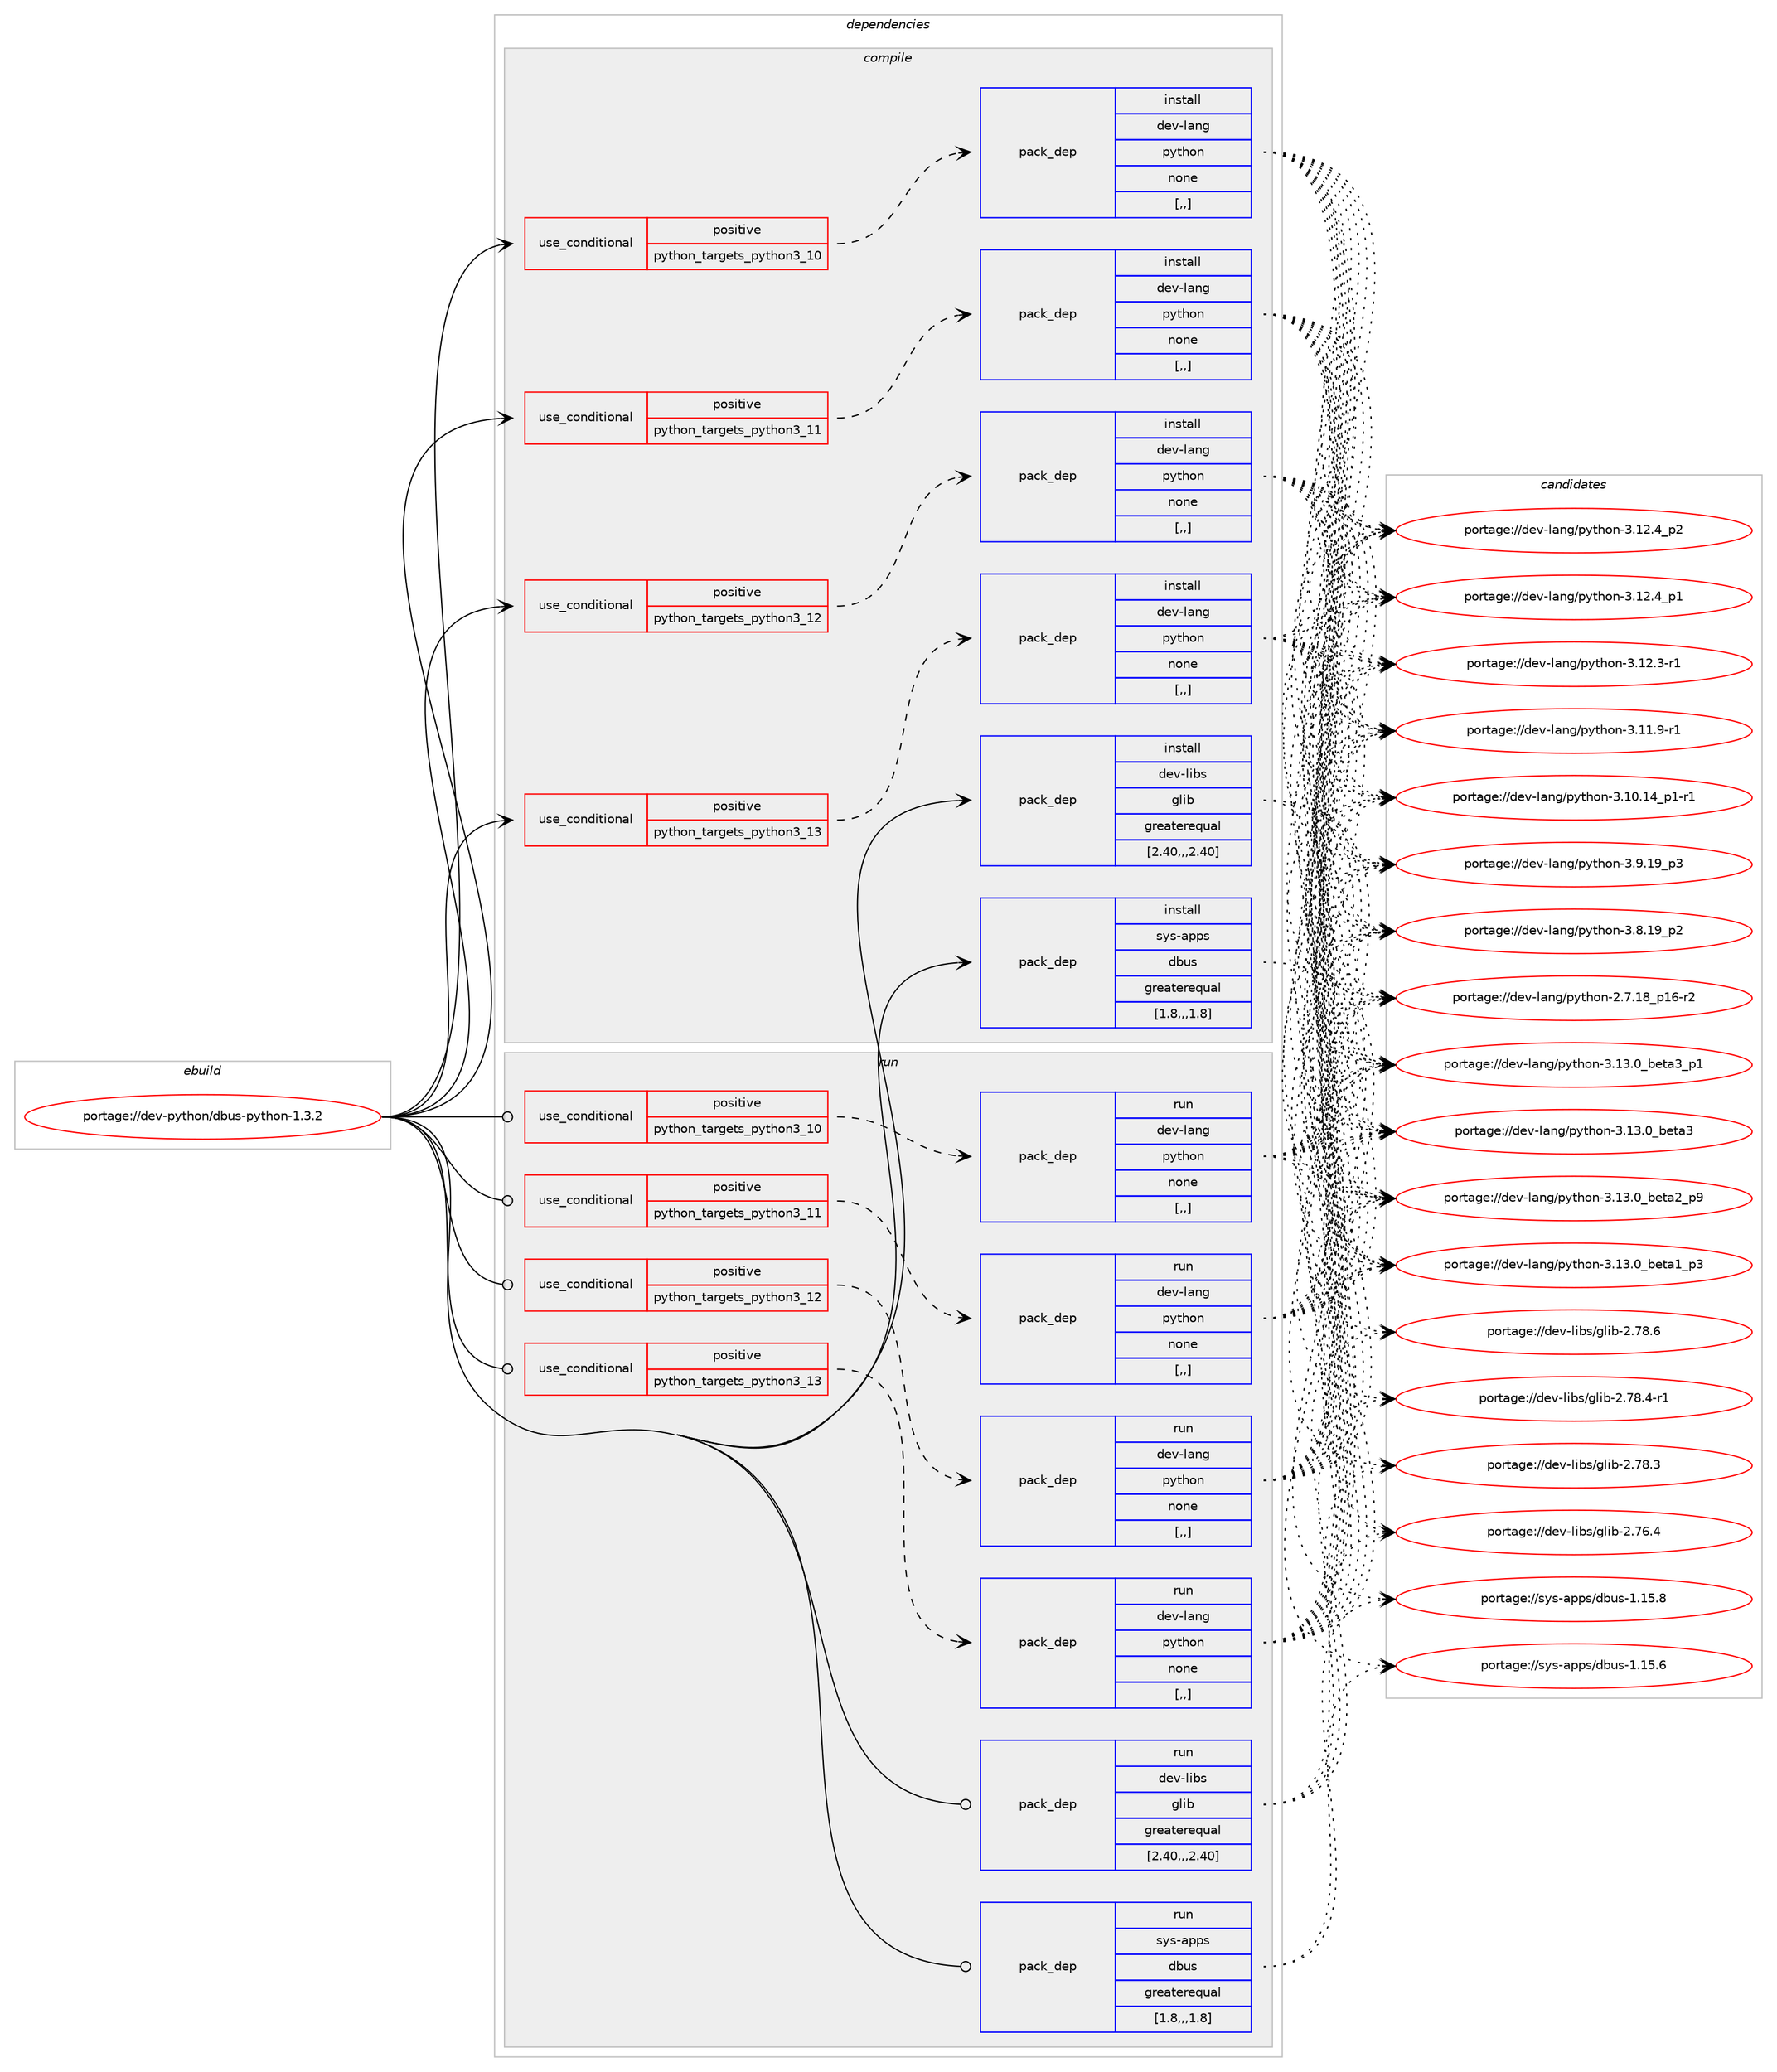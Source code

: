 digraph prolog {

# *************
# Graph options
# *************

newrank=true;
concentrate=true;
compound=true;
graph [rankdir=LR,fontname=Helvetica,fontsize=10,ranksep=1.5];#, ranksep=2.5, nodesep=0.2];
edge  [arrowhead=vee];
node  [fontname=Helvetica,fontsize=10];

# **********
# The ebuild
# **********

subgraph cluster_leftcol {
color=gray;
label=<<i>ebuild</i>>;
id [label="portage://dev-python/dbus-python-1.3.2", color=red, width=4, href="../dev-python/dbus-python-1.3.2.svg"];
}

# ****************
# The dependencies
# ****************

subgraph cluster_midcol {
color=gray;
label=<<i>dependencies</i>>;
subgraph cluster_compile {
fillcolor="#eeeeee";
style=filled;
label=<<i>compile</i>>;
subgraph cond32032 {
dependency144362 [label=<<TABLE BORDER="0" CELLBORDER="1" CELLSPACING="0" CELLPADDING="4"><TR><TD ROWSPAN="3" CELLPADDING="10">use_conditional</TD></TR><TR><TD>positive</TD></TR><TR><TD>python_targets_python3_10</TD></TR></TABLE>>, shape=none, color=red];
subgraph pack111084 {
dependency144363 [label=<<TABLE BORDER="0" CELLBORDER="1" CELLSPACING="0" CELLPADDING="4" WIDTH="220"><TR><TD ROWSPAN="6" CELLPADDING="30">pack_dep</TD></TR><TR><TD WIDTH="110">install</TD></TR><TR><TD>dev-lang</TD></TR><TR><TD>python</TD></TR><TR><TD>none</TD></TR><TR><TD>[,,]</TD></TR></TABLE>>, shape=none, color=blue];
}
dependency144362:e -> dependency144363:w [weight=20,style="dashed",arrowhead="vee"];
}
id:e -> dependency144362:w [weight=20,style="solid",arrowhead="vee"];
subgraph cond32033 {
dependency144364 [label=<<TABLE BORDER="0" CELLBORDER="1" CELLSPACING="0" CELLPADDING="4"><TR><TD ROWSPAN="3" CELLPADDING="10">use_conditional</TD></TR><TR><TD>positive</TD></TR><TR><TD>python_targets_python3_11</TD></TR></TABLE>>, shape=none, color=red];
subgraph pack111085 {
dependency144365 [label=<<TABLE BORDER="0" CELLBORDER="1" CELLSPACING="0" CELLPADDING="4" WIDTH="220"><TR><TD ROWSPAN="6" CELLPADDING="30">pack_dep</TD></TR><TR><TD WIDTH="110">install</TD></TR><TR><TD>dev-lang</TD></TR><TR><TD>python</TD></TR><TR><TD>none</TD></TR><TR><TD>[,,]</TD></TR></TABLE>>, shape=none, color=blue];
}
dependency144364:e -> dependency144365:w [weight=20,style="dashed",arrowhead="vee"];
}
id:e -> dependency144364:w [weight=20,style="solid",arrowhead="vee"];
subgraph cond32034 {
dependency144366 [label=<<TABLE BORDER="0" CELLBORDER="1" CELLSPACING="0" CELLPADDING="4"><TR><TD ROWSPAN="3" CELLPADDING="10">use_conditional</TD></TR><TR><TD>positive</TD></TR><TR><TD>python_targets_python3_12</TD></TR></TABLE>>, shape=none, color=red];
subgraph pack111086 {
dependency144367 [label=<<TABLE BORDER="0" CELLBORDER="1" CELLSPACING="0" CELLPADDING="4" WIDTH="220"><TR><TD ROWSPAN="6" CELLPADDING="30">pack_dep</TD></TR><TR><TD WIDTH="110">install</TD></TR><TR><TD>dev-lang</TD></TR><TR><TD>python</TD></TR><TR><TD>none</TD></TR><TR><TD>[,,]</TD></TR></TABLE>>, shape=none, color=blue];
}
dependency144366:e -> dependency144367:w [weight=20,style="dashed",arrowhead="vee"];
}
id:e -> dependency144366:w [weight=20,style="solid",arrowhead="vee"];
subgraph cond32035 {
dependency144368 [label=<<TABLE BORDER="0" CELLBORDER="1" CELLSPACING="0" CELLPADDING="4"><TR><TD ROWSPAN="3" CELLPADDING="10">use_conditional</TD></TR><TR><TD>positive</TD></TR><TR><TD>python_targets_python3_13</TD></TR></TABLE>>, shape=none, color=red];
subgraph pack111087 {
dependency144369 [label=<<TABLE BORDER="0" CELLBORDER="1" CELLSPACING="0" CELLPADDING="4" WIDTH="220"><TR><TD ROWSPAN="6" CELLPADDING="30">pack_dep</TD></TR><TR><TD WIDTH="110">install</TD></TR><TR><TD>dev-lang</TD></TR><TR><TD>python</TD></TR><TR><TD>none</TD></TR><TR><TD>[,,]</TD></TR></TABLE>>, shape=none, color=blue];
}
dependency144368:e -> dependency144369:w [weight=20,style="dashed",arrowhead="vee"];
}
id:e -> dependency144368:w [weight=20,style="solid",arrowhead="vee"];
subgraph pack111088 {
dependency144370 [label=<<TABLE BORDER="0" CELLBORDER="1" CELLSPACING="0" CELLPADDING="4" WIDTH="220"><TR><TD ROWSPAN="6" CELLPADDING="30">pack_dep</TD></TR><TR><TD WIDTH="110">install</TD></TR><TR><TD>dev-libs</TD></TR><TR><TD>glib</TD></TR><TR><TD>greaterequal</TD></TR><TR><TD>[2.40,,,2.40]</TD></TR></TABLE>>, shape=none, color=blue];
}
id:e -> dependency144370:w [weight=20,style="solid",arrowhead="vee"];
subgraph pack111089 {
dependency144371 [label=<<TABLE BORDER="0" CELLBORDER="1" CELLSPACING="0" CELLPADDING="4" WIDTH="220"><TR><TD ROWSPAN="6" CELLPADDING="30">pack_dep</TD></TR><TR><TD WIDTH="110">install</TD></TR><TR><TD>sys-apps</TD></TR><TR><TD>dbus</TD></TR><TR><TD>greaterequal</TD></TR><TR><TD>[1.8,,,1.8]</TD></TR></TABLE>>, shape=none, color=blue];
}
id:e -> dependency144371:w [weight=20,style="solid",arrowhead="vee"];
}
subgraph cluster_compileandrun {
fillcolor="#eeeeee";
style=filled;
label=<<i>compile and run</i>>;
}
subgraph cluster_run {
fillcolor="#eeeeee";
style=filled;
label=<<i>run</i>>;
subgraph cond32036 {
dependency144372 [label=<<TABLE BORDER="0" CELLBORDER="1" CELLSPACING="0" CELLPADDING="4"><TR><TD ROWSPAN="3" CELLPADDING="10">use_conditional</TD></TR><TR><TD>positive</TD></TR><TR><TD>python_targets_python3_10</TD></TR></TABLE>>, shape=none, color=red];
subgraph pack111090 {
dependency144373 [label=<<TABLE BORDER="0" CELLBORDER="1" CELLSPACING="0" CELLPADDING="4" WIDTH="220"><TR><TD ROWSPAN="6" CELLPADDING="30">pack_dep</TD></TR><TR><TD WIDTH="110">run</TD></TR><TR><TD>dev-lang</TD></TR><TR><TD>python</TD></TR><TR><TD>none</TD></TR><TR><TD>[,,]</TD></TR></TABLE>>, shape=none, color=blue];
}
dependency144372:e -> dependency144373:w [weight=20,style="dashed",arrowhead="vee"];
}
id:e -> dependency144372:w [weight=20,style="solid",arrowhead="odot"];
subgraph cond32037 {
dependency144374 [label=<<TABLE BORDER="0" CELLBORDER="1" CELLSPACING="0" CELLPADDING="4"><TR><TD ROWSPAN="3" CELLPADDING="10">use_conditional</TD></TR><TR><TD>positive</TD></TR><TR><TD>python_targets_python3_11</TD></TR></TABLE>>, shape=none, color=red];
subgraph pack111091 {
dependency144375 [label=<<TABLE BORDER="0" CELLBORDER="1" CELLSPACING="0" CELLPADDING="4" WIDTH="220"><TR><TD ROWSPAN="6" CELLPADDING="30">pack_dep</TD></TR><TR><TD WIDTH="110">run</TD></TR><TR><TD>dev-lang</TD></TR><TR><TD>python</TD></TR><TR><TD>none</TD></TR><TR><TD>[,,]</TD></TR></TABLE>>, shape=none, color=blue];
}
dependency144374:e -> dependency144375:w [weight=20,style="dashed",arrowhead="vee"];
}
id:e -> dependency144374:w [weight=20,style="solid",arrowhead="odot"];
subgraph cond32038 {
dependency144376 [label=<<TABLE BORDER="0" CELLBORDER="1" CELLSPACING="0" CELLPADDING="4"><TR><TD ROWSPAN="3" CELLPADDING="10">use_conditional</TD></TR><TR><TD>positive</TD></TR><TR><TD>python_targets_python3_12</TD></TR></TABLE>>, shape=none, color=red];
subgraph pack111092 {
dependency144377 [label=<<TABLE BORDER="0" CELLBORDER="1" CELLSPACING="0" CELLPADDING="4" WIDTH="220"><TR><TD ROWSPAN="6" CELLPADDING="30">pack_dep</TD></TR><TR><TD WIDTH="110">run</TD></TR><TR><TD>dev-lang</TD></TR><TR><TD>python</TD></TR><TR><TD>none</TD></TR><TR><TD>[,,]</TD></TR></TABLE>>, shape=none, color=blue];
}
dependency144376:e -> dependency144377:w [weight=20,style="dashed",arrowhead="vee"];
}
id:e -> dependency144376:w [weight=20,style="solid",arrowhead="odot"];
subgraph cond32039 {
dependency144378 [label=<<TABLE BORDER="0" CELLBORDER="1" CELLSPACING="0" CELLPADDING="4"><TR><TD ROWSPAN="3" CELLPADDING="10">use_conditional</TD></TR><TR><TD>positive</TD></TR><TR><TD>python_targets_python3_13</TD></TR></TABLE>>, shape=none, color=red];
subgraph pack111093 {
dependency144379 [label=<<TABLE BORDER="0" CELLBORDER="1" CELLSPACING="0" CELLPADDING="4" WIDTH="220"><TR><TD ROWSPAN="6" CELLPADDING="30">pack_dep</TD></TR><TR><TD WIDTH="110">run</TD></TR><TR><TD>dev-lang</TD></TR><TR><TD>python</TD></TR><TR><TD>none</TD></TR><TR><TD>[,,]</TD></TR></TABLE>>, shape=none, color=blue];
}
dependency144378:e -> dependency144379:w [weight=20,style="dashed",arrowhead="vee"];
}
id:e -> dependency144378:w [weight=20,style="solid",arrowhead="odot"];
subgraph pack111094 {
dependency144380 [label=<<TABLE BORDER="0" CELLBORDER="1" CELLSPACING="0" CELLPADDING="4" WIDTH="220"><TR><TD ROWSPAN="6" CELLPADDING="30">pack_dep</TD></TR><TR><TD WIDTH="110">run</TD></TR><TR><TD>dev-libs</TD></TR><TR><TD>glib</TD></TR><TR><TD>greaterequal</TD></TR><TR><TD>[2.40,,,2.40]</TD></TR></TABLE>>, shape=none, color=blue];
}
id:e -> dependency144380:w [weight=20,style="solid",arrowhead="odot"];
subgraph pack111095 {
dependency144381 [label=<<TABLE BORDER="0" CELLBORDER="1" CELLSPACING="0" CELLPADDING="4" WIDTH="220"><TR><TD ROWSPAN="6" CELLPADDING="30">pack_dep</TD></TR><TR><TD WIDTH="110">run</TD></TR><TR><TD>sys-apps</TD></TR><TR><TD>dbus</TD></TR><TR><TD>greaterequal</TD></TR><TR><TD>[1.8,,,1.8]</TD></TR></TABLE>>, shape=none, color=blue];
}
id:e -> dependency144381:w [weight=20,style="solid",arrowhead="odot"];
}
}

# **************
# The candidates
# **************

subgraph cluster_choices {
rank=same;
color=gray;
label=<<i>candidates</i>>;

subgraph choice111084 {
color=black;
nodesep=1;
choice10010111845108971101034711212111610411111045514649514648959810111697519511249 [label="portage://dev-lang/python-3.13.0_beta3_p1", color=red, width=4,href="../dev-lang/python-3.13.0_beta3_p1.svg"];
choice1001011184510897110103471121211161041111104551464951464895981011169751 [label="portage://dev-lang/python-3.13.0_beta3", color=red, width=4,href="../dev-lang/python-3.13.0_beta3.svg"];
choice10010111845108971101034711212111610411111045514649514648959810111697509511257 [label="portage://dev-lang/python-3.13.0_beta2_p9", color=red, width=4,href="../dev-lang/python-3.13.0_beta2_p9.svg"];
choice10010111845108971101034711212111610411111045514649514648959810111697499511251 [label="portage://dev-lang/python-3.13.0_beta1_p3", color=red, width=4,href="../dev-lang/python-3.13.0_beta1_p3.svg"];
choice100101118451089711010347112121116104111110455146495046529511250 [label="portage://dev-lang/python-3.12.4_p2", color=red, width=4,href="../dev-lang/python-3.12.4_p2.svg"];
choice100101118451089711010347112121116104111110455146495046529511249 [label="portage://dev-lang/python-3.12.4_p1", color=red, width=4,href="../dev-lang/python-3.12.4_p1.svg"];
choice100101118451089711010347112121116104111110455146495046514511449 [label="portage://dev-lang/python-3.12.3-r1", color=red, width=4,href="../dev-lang/python-3.12.3-r1.svg"];
choice100101118451089711010347112121116104111110455146494946574511449 [label="portage://dev-lang/python-3.11.9-r1", color=red, width=4,href="../dev-lang/python-3.11.9-r1.svg"];
choice100101118451089711010347112121116104111110455146494846495295112494511449 [label="portage://dev-lang/python-3.10.14_p1-r1", color=red, width=4,href="../dev-lang/python-3.10.14_p1-r1.svg"];
choice100101118451089711010347112121116104111110455146574649579511251 [label="portage://dev-lang/python-3.9.19_p3", color=red, width=4,href="../dev-lang/python-3.9.19_p3.svg"];
choice100101118451089711010347112121116104111110455146564649579511250 [label="portage://dev-lang/python-3.8.19_p2", color=red, width=4,href="../dev-lang/python-3.8.19_p2.svg"];
choice100101118451089711010347112121116104111110455046554649569511249544511450 [label="portage://dev-lang/python-2.7.18_p16-r2", color=red, width=4,href="../dev-lang/python-2.7.18_p16-r2.svg"];
dependency144363:e -> choice10010111845108971101034711212111610411111045514649514648959810111697519511249:w [style=dotted,weight="100"];
dependency144363:e -> choice1001011184510897110103471121211161041111104551464951464895981011169751:w [style=dotted,weight="100"];
dependency144363:e -> choice10010111845108971101034711212111610411111045514649514648959810111697509511257:w [style=dotted,weight="100"];
dependency144363:e -> choice10010111845108971101034711212111610411111045514649514648959810111697499511251:w [style=dotted,weight="100"];
dependency144363:e -> choice100101118451089711010347112121116104111110455146495046529511250:w [style=dotted,weight="100"];
dependency144363:e -> choice100101118451089711010347112121116104111110455146495046529511249:w [style=dotted,weight="100"];
dependency144363:e -> choice100101118451089711010347112121116104111110455146495046514511449:w [style=dotted,weight="100"];
dependency144363:e -> choice100101118451089711010347112121116104111110455146494946574511449:w [style=dotted,weight="100"];
dependency144363:e -> choice100101118451089711010347112121116104111110455146494846495295112494511449:w [style=dotted,weight="100"];
dependency144363:e -> choice100101118451089711010347112121116104111110455146574649579511251:w [style=dotted,weight="100"];
dependency144363:e -> choice100101118451089711010347112121116104111110455146564649579511250:w [style=dotted,weight="100"];
dependency144363:e -> choice100101118451089711010347112121116104111110455046554649569511249544511450:w [style=dotted,weight="100"];
}
subgraph choice111085 {
color=black;
nodesep=1;
choice10010111845108971101034711212111610411111045514649514648959810111697519511249 [label="portage://dev-lang/python-3.13.0_beta3_p1", color=red, width=4,href="../dev-lang/python-3.13.0_beta3_p1.svg"];
choice1001011184510897110103471121211161041111104551464951464895981011169751 [label="portage://dev-lang/python-3.13.0_beta3", color=red, width=4,href="../dev-lang/python-3.13.0_beta3.svg"];
choice10010111845108971101034711212111610411111045514649514648959810111697509511257 [label="portage://dev-lang/python-3.13.0_beta2_p9", color=red, width=4,href="../dev-lang/python-3.13.0_beta2_p9.svg"];
choice10010111845108971101034711212111610411111045514649514648959810111697499511251 [label="portage://dev-lang/python-3.13.0_beta1_p3", color=red, width=4,href="../dev-lang/python-3.13.0_beta1_p3.svg"];
choice100101118451089711010347112121116104111110455146495046529511250 [label="portage://dev-lang/python-3.12.4_p2", color=red, width=4,href="../dev-lang/python-3.12.4_p2.svg"];
choice100101118451089711010347112121116104111110455146495046529511249 [label="portage://dev-lang/python-3.12.4_p1", color=red, width=4,href="../dev-lang/python-3.12.4_p1.svg"];
choice100101118451089711010347112121116104111110455146495046514511449 [label="portage://dev-lang/python-3.12.3-r1", color=red, width=4,href="../dev-lang/python-3.12.3-r1.svg"];
choice100101118451089711010347112121116104111110455146494946574511449 [label="portage://dev-lang/python-3.11.9-r1", color=red, width=4,href="../dev-lang/python-3.11.9-r1.svg"];
choice100101118451089711010347112121116104111110455146494846495295112494511449 [label="portage://dev-lang/python-3.10.14_p1-r1", color=red, width=4,href="../dev-lang/python-3.10.14_p1-r1.svg"];
choice100101118451089711010347112121116104111110455146574649579511251 [label="portage://dev-lang/python-3.9.19_p3", color=red, width=4,href="../dev-lang/python-3.9.19_p3.svg"];
choice100101118451089711010347112121116104111110455146564649579511250 [label="portage://dev-lang/python-3.8.19_p2", color=red, width=4,href="../dev-lang/python-3.8.19_p2.svg"];
choice100101118451089711010347112121116104111110455046554649569511249544511450 [label="portage://dev-lang/python-2.7.18_p16-r2", color=red, width=4,href="../dev-lang/python-2.7.18_p16-r2.svg"];
dependency144365:e -> choice10010111845108971101034711212111610411111045514649514648959810111697519511249:w [style=dotted,weight="100"];
dependency144365:e -> choice1001011184510897110103471121211161041111104551464951464895981011169751:w [style=dotted,weight="100"];
dependency144365:e -> choice10010111845108971101034711212111610411111045514649514648959810111697509511257:w [style=dotted,weight="100"];
dependency144365:e -> choice10010111845108971101034711212111610411111045514649514648959810111697499511251:w [style=dotted,weight="100"];
dependency144365:e -> choice100101118451089711010347112121116104111110455146495046529511250:w [style=dotted,weight="100"];
dependency144365:e -> choice100101118451089711010347112121116104111110455146495046529511249:w [style=dotted,weight="100"];
dependency144365:e -> choice100101118451089711010347112121116104111110455146495046514511449:w [style=dotted,weight="100"];
dependency144365:e -> choice100101118451089711010347112121116104111110455146494946574511449:w [style=dotted,weight="100"];
dependency144365:e -> choice100101118451089711010347112121116104111110455146494846495295112494511449:w [style=dotted,weight="100"];
dependency144365:e -> choice100101118451089711010347112121116104111110455146574649579511251:w [style=dotted,weight="100"];
dependency144365:e -> choice100101118451089711010347112121116104111110455146564649579511250:w [style=dotted,weight="100"];
dependency144365:e -> choice100101118451089711010347112121116104111110455046554649569511249544511450:w [style=dotted,weight="100"];
}
subgraph choice111086 {
color=black;
nodesep=1;
choice10010111845108971101034711212111610411111045514649514648959810111697519511249 [label="portage://dev-lang/python-3.13.0_beta3_p1", color=red, width=4,href="../dev-lang/python-3.13.0_beta3_p1.svg"];
choice1001011184510897110103471121211161041111104551464951464895981011169751 [label="portage://dev-lang/python-3.13.0_beta3", color=red, width=4,href="../dev-lang/python-3.13.0_beta3.svg"];
choice10010111845108971101034711212111610411111045514649514648959810111697509511257 [label="portage://dev-lang/python-3.13.0_beta2_p9", color=red, width=4,href="../dev-lang/python-3.13.0_beta2_p9.svg"];
choice10010111845108971101034711212111610411111045514649514648959810111697499511251 [label="portage://dev-lang/python-3.13.0_beta1_p3", color=red, width=4,href="../dev-lang/python-3.13.0_beta1_p3.svg"];
choice100101118451089711010347112121116104111110455146495046529511250 [label="portage://dev-lang/python-3.12.4_p2", color=red, width=4,href="../dev-lang/python-3.12.4_p2.svg"];
choice100101118451089711010347112121116104111110455146495046529511249 [label="portage://dev-lang/python-3.12.4_p1", color=red, width=4,href="../dev-lang/python-3.12.4_p1.svg"];
choice100101118451089711010347112121116104111110455146495046514511449 [label="portage://dev-lang/python-3.12.3-r1", color=red, width=4,href="../dev-lang/python-3.12.3-r1.svg"];
choice100101118451089711010347112121116104111110455146494946574511449 [label="portage://dev-lang/python-3.11.9-r1", color=red, width=4,href="../dev-lang/python-3.11.9-r1.svg"];
choice100101118451089711010347112121116104111110455146494846495295112494511449 [label="portage://dev-lang/python-3.10.14_p1-r1", color=red, width=4,href="../dev-lang/python-3.10.14_p1-r1.svg"];
choice100101118451089711010347112121116104111110455146574649579511251 [label="portage://dev-lang/python-3.9.19_p3", color=red, width=4,href="../dev-lang/python-3.9.19_p3.svg"];
choice100101118451089711010347112121116104111110455146564649579511250 [label="portage://dev-lang/python-3.8.19_p2", color=red, width=4,href="../dev-lang/python-3.8.19_p2.svg"];
choice100101118451089711010347112121116104111110455046554649569511249544511450 [label="portage://dev-lang/python-2.7.18_p16-r2", color=red, width=4,href="../dev-lang/python-2.7.18_p16-r2.svg"];
dependency144367:e -> choice10010111845108971101034711212111610411111045514649514648959810111697519511249:w [style=dotted,weight="100"];
dependency144367:e -> choice1001011184510897110103471121211161041111104551464951464895981011169751:w [style=dotted,weight="100"];
dependency144367:e -> choice10010111845108971101034711212111610411111045514649514648959810111697509511257:w [style=dotted,weight="100"];
dependency144367:e -> choice10010111845108971101034711212111610411111045514649514648959810111697499511251:w [style=dotted,weight="100"];
dependency144367:e -> choice100101118451089711010347112121116104111110455146495046529511250:w [style=dotted,weight="100"];
dependency144367:e -> choice100101118451089711010347112121116104111110455146495046529511249:w [style=dotted,weight="100"];
dependency144367:e -> choice100101118451089711010347112121116104111110455146495046514511449:w [style=dotted,weight="100"];
dependency144367:e -> choice100101118451089711010347112121116104111110455146494946574511449:w [style=dotted,weight="100"];
dependency144367:e -> choice100101118451089711010347112121116104111110455146494846495295112494511449:w [style=dotted,weight="100"];
dependency144367:e -> choice100101118451089711010347112121116104111110455146574649579511251:w [style=dotted,weight="100"];
dependency144367:e -> choice100101118451089711010347112121116104111110455146564649579511250:w [style=dotted,weight="100"];
dependency144367:e -> choice100101118451089711010347112121116104111110455046554649569511249544511450:w [style=dotted,weight="100"];
}
subgraph choice111087 {
color=black;
nodesep=1;
choice10010111845108971101034711212111610411111045514649514648959810111697519511249 [label="portage://dev-lang/python-3.13.0_beta3_p1", color=red, width=4,href="../dev-lang/python-3.13.0_beta3_p1.svg"];
choice1001011184510897110103471121211161041111104551464951464895981011169751 [label="portage://dev-lang/python-3.13.0_beta3", color=red, width=4,href="../dev-lang/python-3.13.0_beta3.svg"];
choice10010111845108971101034711212111610411111045514649514648959810111697509511257 [label="portage://dev-lang/python-3.13.0_beta2_p9", color=red, width=4,href="../dev-lang/python-3.13.0_beta2_p9.svg"];
choice10010111845108971101034711212111610411111045514649514648959810111697499511251 [label="portage://dev-lang/python-3.13.0_beta1_p3", color=red, width=4,href="../dev-lang/python-3.13.0_beta1_p3.svg"];
choice100101118451089711010347112121116104111110455146495046529511250 [label="portage://dev-lang/python-3.12.4_p2", color=red, width=4,href="../dev-lang/python-3.12.4_p2.svg"];
choice100101118451089711010347112121116104111110455146495046529511249 [label="portage://dev-lang/python-3.12.4_p1", color=red, width=4,href="../dev-lang/python-3.12.4_p1.svg"];
choice100101118451089711010347112121116104111110455146495046514511449 [label="portage://dev-lang/python-3.12.3-r1", color=red, width=4,href="../dev-lang/python-3.12.3-r1.svg"];
choice100101118451089711010347112121116104111110455146494946574511449 [label="portage://dev-lang/python-3.11.9-r1", color=red, width=4,href="../dev-lang/python-3.11.9-r1.svg"];
choice100101118451089711010347112121116104111110455146494846495295112494511449 [label="portage://dev-lang/python-3.10.14_p1-r1", color=red, width=4,href="../dev-lang/python-3.10.14_p1-r1.svg"];
choice100101118451089711010347112121116104111110455146574649579511251 [label="portage://dev-lang/python-3.9.19_p3", color=red, width=4,href="../dev-lang/python-3.9.19_p3.svg"];
choice100101118451089711010347112121116104111110455146564649579511250 [label="portage://dev-lang/python-3.8.19_p2", color=red, width=4,href="../dev-lang/python-3.8.19_p2.svg"];
choice100101118451089711010347112121116104111110455046554649569511249544511450 [label="portage://dev-lang/python-2.7.18_p16-r2", color=red, width=4,href="../dev-lang/python-2.7.18_p16-r2.svg"];
dependency144369:e -> choice10010111845108971101034711212111610411111045514649514648959810111697519511249:w [style=dotted,weight="100"];
dependency144369:e -> choice1001011184510897110103471121211161041111104551464951464895981011169751:w [style=dotted,weight="100"];
dependency144369:e -> choice10010111845108971101034711212111610411111045514649514648959810111697509511257:w [style=dotted,weight="100"];
dependency144369:e -> choice10010111845108971101034711212111610411111045514649514648959810111697499511251:w [style=dotted,weight="100"];
dependency144369:e -> choice100101118451089711010347112121116104111110455146495046529511250:w [style=dotted,weight="100"];
dependency144369:e -> choice100101118451089711010347112121116104111110455146495046529511249:w [style=dotted,weight="100"];
dependency144369:e -> choice100101118451089711010347112121116104111110455146495046514511449:w [style=dotted,weight="100"];
dependency144369:e -> choice100101118451089711010347112121116104111110455146494946574511449:w [style=dotted,weight="100"];
dependency144369:e -> choice100101118451089711010347112121116104111110455146494846495295112494511449:w [style=dotted,weight="100"];
dependency144369:e -> choice100101118451089711010347112121116104111110455146574649579511251:w [style=dotted,weight="100"];
dependency144369:e -> choice100101118451089711010347112121116104111110455146564649579511250:w [style=dotted,weight="100"];
dependency144369:e -> choice100101118451089711010347112121116104111110455046554649569511249544511450:w [style=dotted,weight="100"];
}
subgraph choice111088 {
color=black;
nodesep=1;
choice1001011184510810598115471031081059845504655564654 [label="portage://dev-libs/glib-2.78.6", color=red, width=4,href="../dev-libs/glib-2.78.6.svg"];
choice10010111845108105981154710310810598455046555646524511449 [label="portage://dev-libs/glib-2.78.4-r1", color=red, width=4,href="../dev-libs/glib-2.78.4-r1.svg"];
choice1001011184510810598115471031081059845504655564651 [label="portage://dev-libs/glib-2.78.3", color=red, width=4,href="../dev-libs/glib-2.78.3.svg"];
choice1001011184510810598115471031081059845504655544652 [label="portage://dev-libs/glib-2.76.4", color=red, width=4,href="../dev-libs/glib-2.76.4.svg"];
dependency144370:e -> choice1001011184510810598115471031081059845504655564654:w [style=dotted,weight="100"];
dependency144370:e -> choice10010111845108105981154710310810598455046555646524511449:w [style=dotted,weight="100"];
dependency144370:e -> choice1001011184510810598115471031081059845504655564651:w [style=dotted,weight="100"];
dependency144370:e -> choice1001011184510810598115471031081059845504655544652:w [style=dotted,weight="100"];
}
subgraph choice111089 {
color=black;
nodesep=1;
choice1151211154597112112115471009811711545494649534656 [label="portage://sys-apps/dbus-1.15.8", color=red, width=4,href="../sys-apps/dbus-1.15.8.svg"];
choice1151211154597112112115471009811711545494649534654 [label="portage://sys-apps/dbus-1.15.6", color=red, width=4,href="../sys-apps/dbus-1.15.6.svg"];
dependency144371:e -> choice1151211154597112112115471009811711545494649534656:w [style=dotted,weight="100"];
dependency144371:e -> choice1151211154597112112115471009811711545494649534654:w [style=dotted,weight="100"];
}
subgraph choice111090 {
color=black;
nodesep=1;
choice10010111845108971101034711212111610411111045514649514648959810111697519511249 [label="portage://dev-lang/python-3.13.0_beta3_p1", color=red, width=4,href="../dev-lang/python-3.13.0_beta3_p1.svg"];
choice1001011184510897110103471121211161041111104551464951464895981011169751 [label="portage://dev-lang/python-3.13.0_beta3", color=red, width=4,href="../dev-lang/python-3.13.0_beta3.svg"];
choice10010111845108971101034711212111610411111045514649514648959810111697509511257 [label="portage://dev-lang/python-3.13.0_beta2_p9", color=red, width=4,href="../dev-lang/python-3.13.0_beta2_p9.svg"];
choice10010111845108971101034711212111610411111045514649514648959810111697499511251 [label="portage://dev-lang/python-3.13.0_beta1_p3", color=red, width=4,href="../dev-lang/python-3.13.0_beta1_p3.svg"];
choice100101118451089711010347112121116104111110455146495046529511250 [label="portage://dev-lang/python-3.12.4_p2", color=red, width=4,href="../dev-lang/python-3.12.4_p2.svg"];
choice100101118451089711010347112121116104111110455146495046529511249 [label="portage://dev-lang/python-3.12.4_p1", color=red, width=4,href="../dev-lang/python-3.12.4_p1.svg"];
choice100101118451089711010347112121116104111110455146495046514511449 [label="portage://dev-lang/python-3.12.3-r1", color=red, width=4,href="../dev-lang/python-3.12.3-r1.svg"];
choice100101118451089711010347112121116104111110455146494946574511449 [label="portage://dev-lang/python-3.11.9-r1", color=red, width=4,href="../dev-lang/python-3.11.9-r1.svg"];
choice100101118451089711010347112121116104111110455146494846495295112494511449 [label="portage://dev-lang/python-3.10.14_p1-r1", color=red, width=4,href="../dev-lang/python-3.10.14_p1-r1.svg"];
choice100101118451089711010347112121116104111110455146574649579511251 [label="portage://dev-lang/python-3.9.19_p3", color=red, width=4,href="../dev-lang/python-3.9.19_p3.svg"];
choice100101118451089711010347112121116104111110455146564649579511250 [label="portage://dev-lang/python-3.8.19_p2", color=red, width=4,href="../dev-lang/python-3.8.19_p2.svg"];
choice100101118451089711010347112121116104111110455046554649569511249544511450 [label="portage://dev-lang/python-2.7.18_p16-r2", color=red, width=4,href="../dev-lang/python-2.7.18_p16-r2.svg"];
dependency144373:e -> choice10010111845108971101034711212111610411111045514649514648959810111697519511249:w [style=dotted,weight="100"];
dependency144373:e -> choice1001011184510897110103471121211161041111104551464951464895981011169751:w [style=dotted,weight="100"];
dependency144373:e -> choice10010111845108971101034711212111610411111045514649514648959810111697509511257:w [style=dotted,weight="100"];
dependency144373:e -> choice10010111845108971101034711212111610411111045514649514648959810111697499511251:w [style=dotted,weight="100"];
dependency144373:e -> choice100101118451089711010347112121116104111110455146495046529511250:w [style=dotted,weight="100"];
dependency144373:e -> choice100101118451089711010347112121116104111110455146495046529511249:w [style=dotted,weight="100"];
dependency144373:e -> choice100101118451089711010347112121116104111110455146495046514511449:w [style=dotted,weight="100"];
dependency144373:e -> choice100101118451089711010347112121116104111110455146494946574511449:w [style=dotted,weight="100"];
dependency144373:e -> choice100101118451089711010347112121116104111110455146494846495295112494511449:w [style=dotted,weight="100"];
dependency144373:e -> choice100101118451089711010347112121116104111110455146574649579511251:w [style=dotted,weight="100"];
dependency144373:e -> choice100101118451089711010347112121116104111110455146564649579511250:w [style=dotted,weight="100"];
dependency144373:e -> choice100101118451089711010347112121116104111110455046554649569511249544511450:w [style=dotted,weight="100"];
}
subgraph choice111091 {
color=black;
nodesep=1;
choice10010111845108971101034711212111610411111045514649514648959810111697519511249 [label="portage://dev-lang/python-3.13.0_beta3_p1", color=red, width=4,href="../dev-lang/python-3.13.0_beta3_p1.svg"];
choice1001011184510897110103471121211161041111104551464951464895981011169751 [label="portage://dev-lang/python-3.13.0_beta3", color=red, width=4,href="../dev-lang/python-3.13.0_beta3.svg"];
choice10010111845108971101034711212111610411111045514649514648959810111697509511257 [label="portage://dev-lang/python-3.13.0_beta2_p9", color=red, width=4,href="../dev-lang/python-3.13.0_beta2_p9.svg"];
choice10010111845108971101034711212111610411111045514649514648959810111697499511251 [label="portage://dev-lang/python-3.13.0_beta1_p3", color=red, width=4,href="../dev-lang/python-3.13.0_beta1_p3.svg"];
choice100101118451089711010347112121116104111110455146495046529511250 [label="portage://dev-lang/python-3.12.4_p2", color=red, width=4,href="../dev-lang/python-3.12.4_p2.svg"];
choice100101118451089711010347112121116104111110455146495046529511249 [label="portage://dev-lang/python-3.12.4_p1", color=red, width=4,href="../dev-lang/python-3.12.4_p1.svg"];
choice100101118451089711010347112121116104111110455146495046514511449 [label="portage://dev-lang/python-3.12.3-r1", color=red, width=4,href="../dev-lang/python-3.12.3-r1.svg"];
choice100101118451089711010347112121116104111110455146494946574511449 [label="portage://dev-lang/python-3.11.9-r1", color=red, width=4,href="../dev-lang/python-3.11.9-r1.svg"];
choice100101118451089711010347112121116104111110455146494846495295112494511449 [label="portage://dev-lang/python-3.10.14_p1-r1", color=red, width=4,href="../dev-lang/python-3.10.14_p1-r1.svg"];
choice100101118451089711010347112121116104111110455146574649579511251 [label="portage://dev-lang/python-3.9.19_p3", color=red, width=4,href="../dev-lang/python-3.9.19_p3.svg"];
choice100101118451089711010347112121116104111110455146564649579511250 [label="portage://dev-lang/python-3.8.19_p2", color=red, width=4,href="../dev-lang/python-3.8.19_p2.svg"];
choice100101118451089711010347112121116104111110455046554649569511249544511450 [label="portage://dev-lang/python-2.7.18_p16-r2", color=red, width=4,href="../dev-lang/python-2.7.18_p16-r2.svg"];
dependency144375:e -> choice10010111845108971101034711212111610411111045514649514648959810111697519511249:w [style=dotted,weight="100"];
dependency144375:e -> choice1001011184510897110103471121211161041111104551464951464895981011169751:w [style=dotted,weight="100"];
dependency144375:e -> choice10010111845108971101034711212111610411111045514649514648959810111697509511257:w [style=dotted,weight="100"];
dependency144375:e -> choice10010111845108971101034711212111610411111045514649514648959810111697499511251:w [style=dotted,weight="100"];
dependency144375:e -> choice100101118451089711010347112121116104111110455146495046529511250:w [style=dotted,weight="100"];
dependency144375:e -> choice100101118451089711010347112121116104111110455146495046529511249:w [style=dotted,weight="100"];
dependency144375:e -> choice100101118451089711010347112121116104111110455146495046514511449:w [style=dotted,weight="100"];
dependency144375:e -> choice100101118451089711010347112121116104111110455146494946574511449:w [style=dotted,weight="100"];
dependency144375:e -> choice100101118451089711010347112121116104111110455146494846495295112494511449:w [style=dotted,weight="100"];
dependency144375:e -> choice100101118451089711010347112121116104111110455146574649579511251:w [style=dotted,weight="100"];
dependency144375:e -> choice100101118451089711010347112121116104111110455146564649579511250:w [style=dotted,weight="100"];
dependency144375:e -> choice100101118451089711010347112121116104111110455046554649569511249544511450:w [style=dotted,weight="100"];
}
subgraph choice111092 {
color=black;
nodesep=1;
choice10010111845108971101034711212111610411111045514649514648959810111697519511249 [label="portage://dev-lang/python-3.13.0_beta3_p1", color=red, width=4,href="../dev-lang/python-3.13.0_beta3_p1.svg"];
choice1001011184510897110103471121211161041111104551464951464895981011169751 [label="portage://dev-lang/python-3.13.0_beta3", color=red, width=4,href="../dev-lang/python-3.13.0_beta3.svg"];
choice10010111845108971101034711212111610411111045514649514648959810111697509511257 [label="portage://dev-lang/python-3.13.0_beta2_p9", color=red, width=4,href="../dev-lang/python-3.13.0_beta2_p9.svg"];
choice10010111845108971101034711212111610411111045514649514648959810111697499511251 [label="portage://dev-lang/python-3.13.0_beta1_p3", color=red, width=4,href="../dev-lang/python-3.13.0_beta1_p3.svg"];
choice100101118451089711010347112121116104111110455146495046529511250 [label="portage://dev-lang/python-3.12.4_p2", color=red, width=4,href="../dev-lang/python-3.12.4_p2.svg"];
choice100101118451089711010347112121116104111110455146495046529511249 [label="portage://dev-lang/python-3.12.4_p1", color=red, width=4,href="../dev-lang/python-3.12.4_p1.svg"];
choice100101118451089711010347112121116104111110455146495046514511449 [label="portage://dev-lang/python-3.12.3-r1", color=red, width=4,href="../dev-lang/python-3.12.3-r1.svg"];
choice100101118451089711010347112121116104111110455146494946574511449 [label="portage://dev-lang/python-3.11.9-r1", color=red, width=4,href="../dev-lang/python-3.11.9-r1.svg"];
choice100101118451089711010347112121116104111110455146494846495295112494511449 [label="portage://dev-lang/python-3.10.14_p1-r1", color=red, width=4,href="../dev-lang/python-3.10.14_p1-r1.svg"];
choice100101118451089711010347112121116104111110455146574649579511251 [label="portage://dev-lang/python-3.9.19_p3", color=red, width=4,href="../dev-lang/python-3.9.19_p3.svg"];
choice100101118451089711010347112121116104111110455146564649579511250 [label="portage://dev-lang/python-3.8.19_p2", color=red, width=4,href="../dev-lang/python-3.8.19_p2.svg"];
choice100101118451089711010347112121116104111110455046554649569511249544511450 [label="portage://dev-lang/python-2.7.18_p16-r2", color=red, width=4,href="../dev-lang/python-2.7.18_p16-r2.svg"];
dependency144377:e -> choice10010111845108971101034711212111610411111045514649514648959810111697519511249:w [style=dotted,weight="100"];
dependency144377:e -> choice1001011184510897110103471121211161041111104551464951464895981011169751:w [style=dotted,weight="100"];
dependency144377:e -> choice10010111845108971101034711212111610411111045514649514648959810111697509511257:w [style=dotted,weight="100"];
dependency144377:e -> choice10010111845108971101034711212111610411111045514649514648959810111697499511251:w [style=dotted,weight="100"];
dependency144377:e -> choice100101118451089711010347112121116104111110455146495046529511250:w [style=dotted,weight="100"];
dependency144377:e -> choice100101118451089711010347112121116104111110455146495046529511249:w [style=dotted,weight="100"];
dependency144377:e -> choice100101118451089711010347112121116104111110455146495046514511449:w [style=dotted,weight="100"];
dependency144377:e -> choice100101118451089711010347112121116104111110455146494946574511449:w [style=dotted,weight="100"];
dependency144377:e -> choice100101118451089711010347112121116104111110455146494846495295112494511449:w [style=dotted,weight="100"];
dependency144377:e -> choice100101118451089711010347112121116104111110455146574649579511251:w [style=dotted,weight="100"];
dependency144377:e -> choice100101118451089711010347112121116104111110455146564649579511250:w [style=dotted,weight="100"];
dependency144377:e -> choice100101118451089711010347112121116104111110455046554649569511249544511450:w [style=dotted,weight="100"];
}
subgraph choice111093 {
color=black;
nodesep=1;
choice10010111845108971101034711212111610411111045514649514648959810111697519511249 [label="portage://dev-lang/python-3.13.0_beta3_p1", color=red, width=4,href="../dev-lang/python-3.13.0_beta3_p1.svg"];
choice1001011184510897110103471121211161041111104551464951464895981011169751 [label="portage://dev-lang/python-3.13.0_beta3", color=red, width=4,href="../dev-lang/python-3.13.0_beta3.svg"];
choice10010111845108971101034711212111610411111045514649514648959810111697509511257 [label="portage://dev-lang/python-3.13.0_beta2_p9", color=red, width=4,href="../dev-lang/python-3.13.0_beta2_p9.svg"];
choice10010111845108971101034711212111610411111045514649514648959810111697499511251 [label="portage://dev-lang/python-3.13.0_beta1_p3", color=red, width=4,href="../dev-lang/python-3.13.0_beta1_p3.svg"];
choice100101118451089711010347112121116104111110455146495046529511250 [label="portage://dev-lang/python-3.12.4_p2", color=red, width=4,href="../dev-lang/python-3.12.4_p2.svg"];
choice100101118451089711010347112121116104111110455146495046529511249 [label="portage://dev-lang/python-3.12.4_p1", color=red, width=4,href="../dev-lang/python-3.12.4_p1.svg"];
choice100101118451089711010347112121116104111110455146495046514511449 [label="portage://dev-lang/python-3.12.3-r1", color=red, width=4,href="../dev-lang/python-3.12.3-r1.svg"];
choice100101118451089711010347112121116104111110455146494946574511449 [label="portage://dev-lang/python-3.11.9-r1", color=red, width=4,href="../dev-lang/python-3.11.9-r1.svg"];
choice100101118451089711010347112121116104111110455146494846495295112494511449 [label="portage://dev-lang/python-3.10.14_p1-r1", color=red, width=4,href="../dev-lang/python-3.10.14_p1-r1.svg"];
choice100101118451089711010347112121116104111110455146574649579511251 [label="portage://dev-lang/python-3.9.19_p3", color=red, width=4,href="../dev-lang/python-3.9.19_p3.svg"];
choice100101118451089711010347112121116104111110455146564649579511250 [label="portage://dev-lang/python-3.8.19_p2", color=red, width=4,href="../dev-lang/python-3.8.19_p2.svg"];
choice100101118451089711010347112121116104111110455046554649569511249544511450 [label="portage://dev-lang/python-2.7.18_p16-r2", color=red, width=4,href="../dev-lang/python-2.7.18_p16-r2.svg"];
dependency144379:e -> choice10010111845108971101034711212111610411111045514649514648959810111697519511249:w [style=dotted,weight="100"];
dependency144379:e -> choice1001011184510897110103471121211161041111104551464951464895981011169751:w [style=dotted,weight="100"];
dependency144379:e -> choice10010111845108971101034711212111610411111045514649514648959810111697509511257:w [style=dotted,weight="100"];
dependency144379:e -> choice10010111845108971101034711212111610411111045514649514648959810111697499511251:w [style=dotted,weight="100"];
dependency144379:e -> choice100101118451089711010347112121116104111110455146495046529511250:w [style=dotted,weight="100"];
dependency144379:e -> choice100101118451089711010347112121116104111110455146495046529511249:w [style=dotted,weight="100"];
dependency144379:e -> choice100101118451089711010347112121116104111110455146495046514511449:w [style=dotted,weight="100"];
dependency144379:e -> choice100101118451089711010347112121116104111110455146494946574511449:w [style=dotted,weight="100"];
dependency144379:e -> choice100101118451089711010347112121116104111110455146494846495295112494511449:w [style=dotted,weight="100"];
dependency144379:e -> choice100101118451089711010347112121116104111110455146574649579511251:w [style=dotted,weight="100"];
dependency144379:e -> choice100101118451089711010347112121116104111110455146564649579511250:w [style=dotted,weight="100"];
dependency144379:e -> choice100101118451089711010347112121116104111110455046554649569511249544511450:w [style=dotted,weight="100"];
}
subgraph choice111094 {
color=black;
nodesep=1;
choice1001011184510810598115471031081059845504655564654 [label="portage://dev-libs/glib-2.78.6", color=red, width=4,href="../dev-libs/glib-2.78.6.svg"];
choice10010111845108105981154710310810598455046555646524511449 [label="portage://dev-libs/glib-2.78.4-r1", color=red, width=4,href="../dev-libs/glib-2.78.4-r1.svg"];
choice1001011184510810598115471031081059845504655564651 [label="portage://dev-libs/glib-2.78.3", color=red, width=4,href="../dev-libs/glib-2.78.3.svg"];
choice1001011184510810598115471031081059845504655544652 [label="portage://dev-libs/glib-2.76.4", color=red, width=4,href="../dev-libs/glib-2.76.4.svg"];
dependency144380:e -> choice1001011184510810598115471031081059845504655564654:w [style=dotted,weight="100"];
dependency144380:e -> choice10010111845108105981154710310810598455046555646524511449:w [style=dotted,weight="100"];
dependency144380:e -> choice1001011184510810598115471031081059845504655564651:w [style=dotted,weight="100"];
dependency144380:e -> choice1001011184510810598115471031081059845504655544652:w [style=dotted,weight="100"];
}
subgraph choice111095 {
color=black;
nodesep=1;
choice1151211154597112112115471009811711545494649534656 [label="portage://sys-apps/dbus-1.15.8", color=red, width=4,href="../sys-apps/dbus-1.15.8.svg"];
choice1151211154597112112115471009811711545494649534654 [label="portage://sys-apps/dbus-1.15.6", color=red, width=4,href="../sys-apps/dbus-1.15.6.svg"];
dependency144381:e -> choice1151211154597112112115471009811711545494649534656:w [style=dotted,weight="100"];
dependency144381:e -> choice1151211154597112112115471009811711545494649534654:w [style=dotted,weight="100"];
}
}

}
